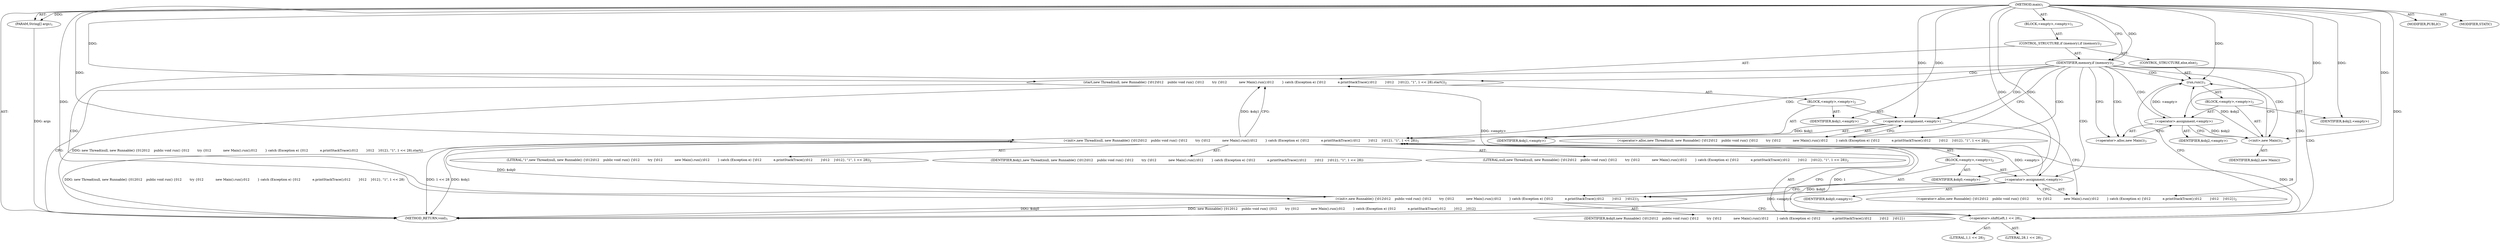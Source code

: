 digraph "main" {  
"17" [label = <(METHOD,main)<SUB>1</SUB>> ]
"18" [label = <(PARAM,String[] args)<SUB>1</SUB>> ]
"19" [label = <(BLOCK,&lt;empty&gt;,&lt;empty&gt;)<SUB>1</SUB>> ]
"20" [label = <(CONTROL_STRUCTURE,if (memory),if (memory))<SUB>2</SUB>> ]
"21" [label = <(IDENTIFIER,memory,if (memory))<SUB>2</SUB>> ]
"22" [label = <(start,new Thread(null, new Runnable() {\012\012    public void run() {\012        try {\012            new Main().run();\012        } catch (Exception e) {\012            e.printStackTrace();\012        }\012    }\012}, &quot;1&quot;, 1 &lt;&lt; 28).start())<SUB>2</SUB>> ]
"23" [label = <(BLOCK,&lt;empty&gt;,&lt;empty&gt;)<SUB>2</SUB>> ]
"24" [label = <(&lt;operator&gt;.assignment,&lt;empty&gt;)> ]
"25" [label = <(IDENTIFIER,$obj1,&lt;empty&gt;)> ]
"26" [label = <(&lt;operator&gt;.alloc,new Thread(null, new Runnable() {\012\012    public void run() {\012        try {\012            new Main().run();\012        } catch (Exception e) {\012            e.printStackTrace();\012        }\012    }\012}, &quot;1&quot;, 1 &lt;&lt; 28))<SUB>2</SUB>> ]
"27" [label = <(&lt;init&gt;,new Thread(null, new Runnable() {\012\012    public void run() {\012        try {\012            new Main().run();\012        } catch (Exception e) {\012            e.printStackTrace();\012        }\012    }\012}, &quot;1&quot;, 1 &lt;&lt; 28))<SUB>2</SUB>> ]
"28" [label = <(IDENTIFIER,$obj1,new Thread(null, new Runnable() {\012\012    public void run() {\012        try {\012            new Main().run();\012        } catch (Exception e) {\012            e.printStackTrace();\012        }\012    }\012}, &quot;1&quot;, 1 &lt;&lt; 28))> ]
"29" [label = <(LITERAL,null,new Thread(null, new Runnable() {\012\012    public void run() {\012        try {\012            new Main().run();\012        } catch (Exception e) {\012            e.printStackTrace();\012        }\012    }\012}, &quot;1&quot;, 1 &lt;&lt; 28))<SUB>2</SUB>> ]
"30" [label = <(BLOCK,&lt;empty&gt;,&lt;empty&gt;)<SUB>2</SUB>> ]
"31" [label = <(&lt;operator&gt;.assignment,&lt;empty&gt;)> ]
"32" [label = <(IDENTIFIER,$obj0,&lt;empty&gt;)> ]
"33" [label = <(&lt;operator&gt;.alloc,new Runnable() {\012\012    public void run() {\012        try {\012            new Main().run();\012        } catch (Exception e) {\012            e.printStackTrace();\012        }\012    }\012})<SUB>2</SUB>> ]
"34" [label = <(&lt;init&gt;,new Runnable() {\012\012    public void run() {\012        try {\012            new Main().run();\012        } catch (Exception e) {\012            e.printStackTrace();\012        }\012    }\012})<SUB>2</SUB>> ]
"35" [label = <(IDENTIFIER,$obj0,new Runnable() {\012\012    public void run() {\012        try {\012            new Main().run();\012        } catch (Exception e) {\012            e.printStackTrace();\012        }\012    }\012})> ]
"36" [label = <(IDENTIFIER,$obj0,&lt;empty&gt;)> ]
"37" [label = <(LITERAL,&quot;1&quot;,new Thread(null, new Runnable() {\012\012    public void run() {\012        try {\012            new Main().run();\012        } catch (Exception e) {\012            e.printStackTrace();\012        }\012    }\012}, &quot;1&quot;, 1 &lt;&lt; 28))<SUB>2</SUB>> ]
"38" [label = <(&lt;operator&gt;.shiftLeft,1 &lt;&lt; 28)<SUB>2</SUB>> ]
"39" [label = <(LITERAL,1,1 &lt;&lt; 28)<SUB>2</SUB>> ]
"40" [label = <(LITERAL,28,1 &lt;&lt; 28)<SUB>2</SUB>> ]
"41" [label = <(IDENTIFIER,$obj1,&lt;empty&gt;)> ]
"42" [label = <(CONTROL_STRUCTURE,else,else)<SUB>3</SUB>> ]
"43" [label = <(run,run())<SUB>3</SUB>> ]
"44" [label = <(BLOCK,&lt;empty&gt;,&lt;empty&gt;)<SUB>3</SUB>> ]
"45" [label = <(&lt;operator&gt;.assignment,&lt;empty&gt;)> ]
"46" [label = <(IDENTIFIER,$obj2,&lt;empty&gt;)> ]
"47" [label = <(&lt;operator&gt;.alloc,new Main())<SUB>3</SUB>> ]
"48" [label = <(&lt;init&gt;,new Main())<SUB>3</SUB>> ]
"49" [label = <(IDENTIFIER,$obj2,new Main())> ]
"50" [label = <(IDENTIFIER,$obj2,&lt;empty&gt;)> ]
"51" [label = <(MODIFIER,PUBLIC)> ]
"52" [label = <(MODIFIER,STATIC)> ]
"53" [label = <(METHOD_RETURN,void)<SUB>1</SUB>> ]
  "17" -> "18"  [ label = "AST: "] 
  "17" -> "19"  [ label = "AST: "] 
  "17" -> "51"  [ label = "AST: "] 
  "17" -> "52"  [ label = "AST: "] 
  "17" -> "53"  [ label = "AST: "] 
  "19" -> "20"  [ label = "AST: "] 
  "20" -> "21"  [ label = "AST: "] 
  "20" -> "22"  [ label = "AST: "] 
  "20" -> "42"  [ label = "AST: "] 
  "22" -> "23"  [ label = "AST: "] 
  "23" -> "24"  [ label = "AST: "] 
  "23" -> "27"  [ label = "AST: "] 
  "23" -> "41"  [ label = "AST: "] 
  "24" -> "25"  [ label = "AST: "] 
  "24" -> "26"  [ label = "AST: "] 
  "27" -> "28"  [ label = "AST: "] 
  "27" -> "29"  [ label = "AST: "] 
  "27" -> "30"  [ label = "AST: "] 
  "27" -> "37"  [ label = "AST: "] 
  "27" -> "38"  [ label = "AST: "] 
  "30" -> "31"  [ label = "AST: "] 
  "30" -> "34"  [ label = "AST: "] 
  "30" -> "36"  [ label = "AST: "] 
  "31" -> "32"  [ label = "AST: "] 
  "31" -> "33"  [ label = "AST: "] 
  "34" -> "35"  [ label = "AST: "] 
  "38" -> "39"  [ label = "AST: "] 
  "38" -> "40"  [ label = "AST: "] 
  "42" -> "43"  [ label = "AST: "] 
  "43" -> "44"  [ label = "AST: "] 
  "44" -> "45"  [ label = "AST: "] 
  "44" -> "48"  [ label = "AST: "] 
  "44" -> "50"  [ label = "AST: "] 
  "45" -> "46"  [ label = "AST: "] 
  "45" -> "47"  [ label = "AST: "] 
  "48" -> "49"  [ label = "AST: "] 
  "21" -> "26"  [ label = "CFG: "] 
  "21" -> "47"  [ label = "CFG: "] 
  "22" -> "53"  [ label = "CFG: "] 
  "43" -> "53"  [ label = "CFG: "] 
  "24" -> "33"  [ label = "CFG: "] 
  "27" -> "22"  [ label = "CFG: "] 
  "26" -> "24"  [ label = "CFG: "] 
  "38" -> "27"  [ label = "CFG: "] 
  "45" -> "48"  [ label = "CFG: "] 
  "48" -> "43"  [ label = "CFG: "] 
  "31" -> "34"  [ label = "CFG: "] 
  "34" -> "38"  [ label = "CFG: "] 
  "47" -> "45"  [ label = "CFG: "] 
  "33" -> "31"  [ label = "CFG: "] 
  "17" -> "21"  [ label = "CFG: "] 
  "18" -> "53"  [ label = "DDG: args"] 
  "27" -> "53"  [ label = "DDG: $obj1"] 
  "31" -> "53"  [ label = "DDG: &lt;empty&gt;"] 
  "34" -> "53"  [ label = "DDG: $obj0"] 
  "34" -> "53"  [ label = "DDG: new Runnable() {\012\012    public void run() {\012        try {\012            new Main().run();\012        } catch (Exception e) {\012            e.printStackTrace();\012        }\012    }\012}"] 
  "27" -> "53"  [ label = "DDG: 1 &lt;&lt; 28"] 
  "27" -> "53"  [ label = "DDG: new Thread(null, new Runnable() {\012\012    public void run() {\012        try {\012            new Main().run();\012        } catch (Exception e) {\012            e.printStackTrace();\012        }\012    }\012}, &quot;1&quot;, 1 &lt;&lt; 28)"] 
  "22" -> "53"  [ label = "DDG: new Thread(null, new Runnable() {\012\012    public void run() {\012        try {\012            new Main().run();\012        } catch (Exception e) {\012            e.printStackTrace();\012        }\012    }\012}, &quot;1&quot;, 1 &lt;&lt; 28).start()"] 
  "17" -> "18"  [ label = "DDG: "] 
  "17" -> "21"  [ label = "DDG: "] 
  "31" -> "22"  [ label = "DDG: &lt;empty&gt;"] 
  "27" -> "22"  [ label = "DDG: $obj1"] 
  "17" -> "22"  [ label = "DDG: "] 
  "17" -> "24"  [ label = "DDG: "] 
  "17" -> "41"  [ label = "DDG: "] 
  "45" -> "43"  [ label = "DDG: &lt;empty&gt;"] 
  "48" -> "43"  [ label = "DDG: $obj2"] 
  "17" -> "43"  [ label = "DDG: "] 
  "24" -> "27"  [ label = "DDG: $obj1"] 
  "17" -> "27"  [ label = "DDG: "] 
  "31" -> "27"  [ label = "DDG: &lt;empty&gt;"] 
  "34" -> "27"  [ label = "DDG: $obj0"] 
  "38" -> "27"  [ label = "DDG: 1"] 
  "38" -> "27"  [ label = "DDG: 28"] 
  "17" -> "45"  [ label = "DDG: "] 
  "17" -> "50"  [ label = "DDG: "] 
  "17" -> "31"  [ label = "DDG: "] 
  "17" -> "36"  [ label = "DDG: "] 
  "17" -> "38"  [ label = "DDG: "] 
  "45" -> "48"  [ label = "DDG: $obj2"] 
  "17" -> "48"  [ label = "DDG: "] 
  "31" -> "34"  [ label = "DDG: $obj0"] 
  "17" -> "34"  [ label = "DDG: "] 
  "21" -> "24"  [ label = "CDG: "] 
  "21" -> "47"  [ label = "CDG: "] 
  "21" -> "34"  [ label = "CDG: "] 
  "21" -> "48"  [ label = "CDG: "] 
  "21" -> "33"  [ label = "CDG: "] 
  "21" -> "26"  [ label = "CDG: "] 
  "21" -> "38"  [ label = "CDG: "] 
  "21" -> "22"  [ label = "CDG: "] 
  "21" -> "45"  [ label = "CDG: "] 
  "21" -> "27"  [ label = "CDG: "] 
  "21" -> "31"  [ label = "CDG: "] 
  "21" -> "43"  [ label = "CDG: "] 
}
